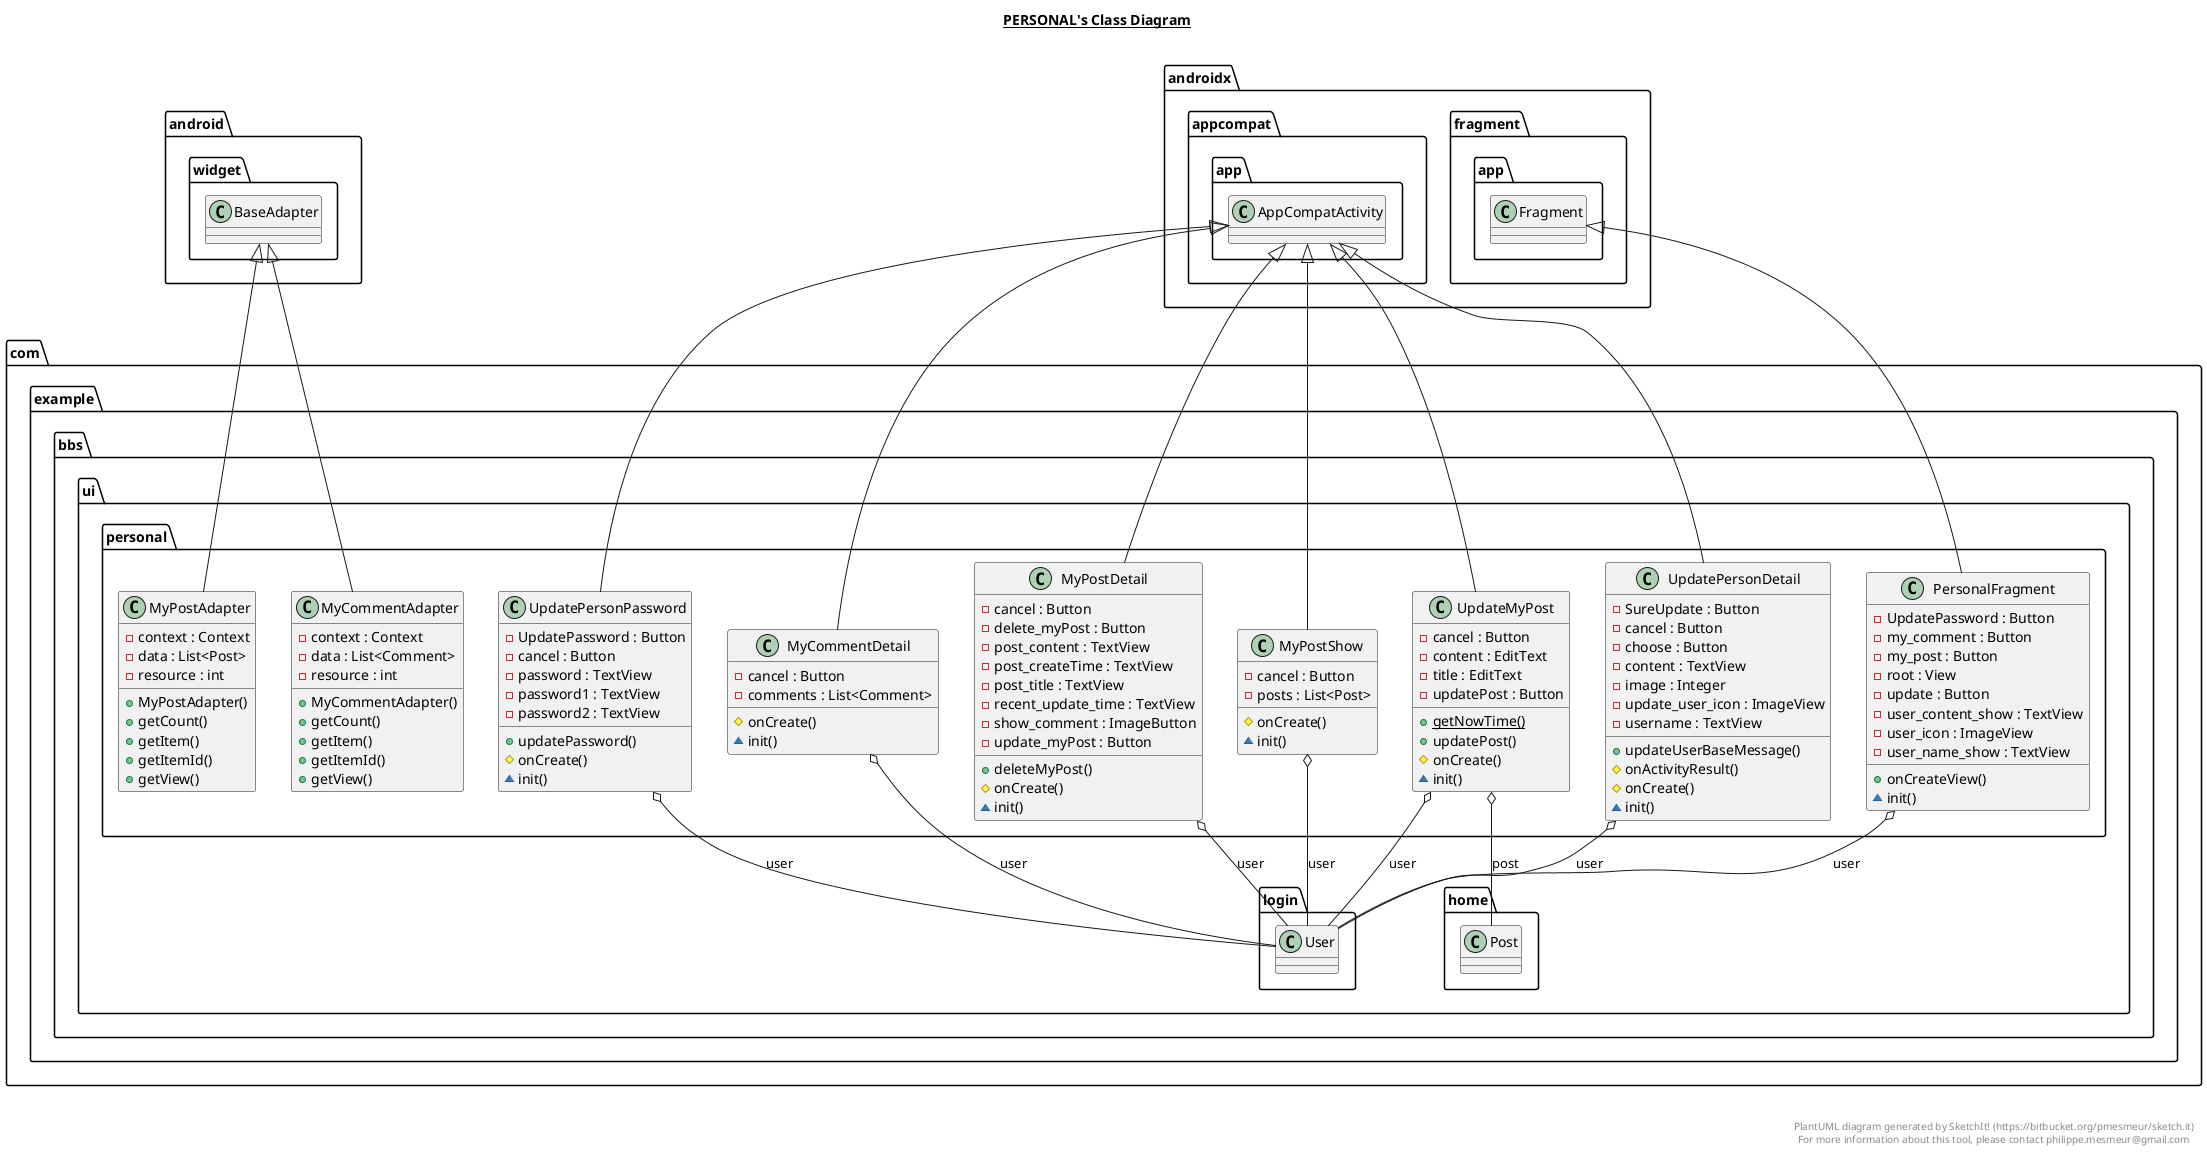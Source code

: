 @startuml

title __PERSONAL's Class Diagram__\n

  namespace com.example.bbs {
    namespace ui.personal {
      class com.example.bbs.ui.personal.MyCommentAdapter {
          - context : Context
          - data : List<Comment>
          - resource : int
          + MyCommentAdapter()
          + getCount()
          + getItem()
          + getItemId()
          + getView()
      }
    }
  }
  

  namespace com.example.bbs {
    namespace ui.personal {
      class com.example.bbs.ui.personal.MyCommentDetail {
          - cancel : Button
          - comments : List<Comment>
          # onCreate()
          ~ init()
      }
    }
  }
  

  namespace com.example.bbs {
    namespace ui.personal {
      class com.example.bbs.ui.personal.MyPostAdapter {
          - context : Context
          - data : List<Post>
          - resource : int
          + MyPostAdapter()
          + getCount()
          + getItem()
          + getItemId()
          + getView()
      }
    }
  }
  

  namespace com.example.bbs {
    namespace ui.personal {
      class com.example.bbs.ui.personal.MyPostDetail {
          - cancel : Button
          - delete_myPost : Button
          - post_content : TextView
          - post_createTime : TextView
          - post_title : TextView
          - recent_update_time : TextView
          - show_comment : ImageButton
          - update_myPost : Button
          + deleteMyPost()
          # onCreate()
          ~ init()
      }
    }
  }
  

  namespace com.example.bbs {
    namespace ui.personal {
      class com.example.bbs.ui.personal.MyPostShow {
          - cancel : Button
          - posts : List<Post>
          # onCreate()
          ~ init()
      }
    }
  }
  

  namespace com.example.bbs {
    namespace ui.personal {
      class com.example.bbs.ui.personal.PersonalFragment {
          - UpdatePassword : Button
          - my_comment : Button
          - my_post : Button
          - root : View
          - update : Button
          - user_content_show : TextView
          - user_icon : ImageView
          - user_name_show : TextView
          + onCreateView()
          ~ init()
      }
    }
  }
  

  namespace com.example.bbs {
    namespace ui.personal {
      class com.example.bbs.ui.personal.UpdateMyPost {
          - cancel : Button
          - content : EditText
          - title : EditText
          - updatePost : Button
          {static} + getNowTime()
          + updatePost()
          # onCreate()
          ~ init()
      }
    }
  }
  

  namespace com.example.bbs {
    namespace ui.personal {
      class com.example.bbs.ui.personal.UpdatePersonDetail {
          - SureUpdate : Button
          - cancel : Button
          - choose : Button
          - content : TextView
          - image : Integer
          - update_user_icon : ImageView
          - username : TextView
          + updateUserBaseMessage()
          # onActivityResult()
          # onCreate()
          ~ init()
      }
    }
  }
  

  namespace com.example.bbs {
    namespace ui.personal {
      class com.example.bbs.ui.personal.UpdatePersonPassword {
          - UpdatePassword : Button
          - cancel : Button
          - password : TextView
          - password1 : TextView
          - password2 : TextView
          + updatePassword()
          # onCreate()
          ~ init()
      }
    }
  }
  

  com.example.bbs.ui.personal.MyCommentAdapter -up-|> android.widget.BaseAdapter
  com.example.bbs.ui.personal.MyCommentDetail -up-|> androidx.appcompat.app.AppCompatActivity
  com.example.bbs.ui.personal.MyCommentDetail o-- com.example.bbs.ui.login.User : user
  com.example.bbs.ui.personal.MyPostAdapter -up-|> android.widget.BaseAdapter
  com.example.bbs.ui.personal.MyPostDetail -up-|> androidx.appcompat.app.AppCompatActivity
  com.example.bbs.ui.personal.MyPostDetail o-- com.example.bbs.ui.login.User : user
  com.example.bbs.ui.personal.MyPostShow -up-|> androidx.appcompat.app.AppCompatActivity
  com.example.bbs.ui.personal.MyPostShow o-- com.example.bbs.ui.login.User : user
  com.example.bbs.ui.personal.PersonalFragment -up-|> androidx.fragment.app.Fragment
  com.example.bbs.ui.personal.PersonalFragment o-- com.example.bbs.ui.login.User : user
  com.example.bbs.ui.personal.UpdateMyPost -up-|> androidx.appcompat.app.AppCompatActivity
  com.example.bbs.ui.personal.UpdateMyPost o-- com.example.bbs.ui.home.Post : post
  com.example.bbs.ui.personal.UpdateMyPost o-- com.example.bbs.ui.login.User : user
  com.example.bbs.ui.personal.UpdatePersonDetail -up-|> androidx.appcompat.app.AppCompatActivity
  com.example.bbs.ui.personal.UpdatePersonDetail o-- com.example.bbs.ui.login.User : user
  com.example.bbs.ui.personal.UpdatePersonPassword -up-|> androidx.appcompat.app.AppCompatActivity
  com.example.bbs.ui.personal.UpdatePersonPassword o-- com.example.bbs.ui.login.User : user


right footer


PlantUML diagram generated by SketchIt! (https://bitbucket.org/pmesmeur/sketch.it)
For more information about this tool, please contact philippe.mesmeur@gmail.com
endfooter

@enduml
